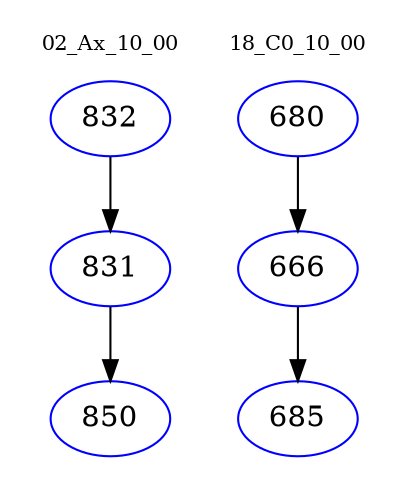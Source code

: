 digraph{
subgraph cluster_0 {
color = white
label = "02_Ax_10_00";
fontsize=10;
T0_832 [label="832", color="blue"]
T0_832 -> T0_831 [color="black"]
T0_831 [label="831", color="blue"]
T0_831 -> T0_850 [color="black"]
T0_850 [label="850", color="blue"]
}
subgraph cluster_1 {
color = white
label = "18_C0_10_00";
fontsize=10;
T1_680 [label="680", color="blue"]
T1_680 -> T1_666 [color="black"]
T1_666 [label="666", color="blue"]
T1_666 -> T1_685 [color="black"]
T1_685 [label="685", color="blue"]
}
}
